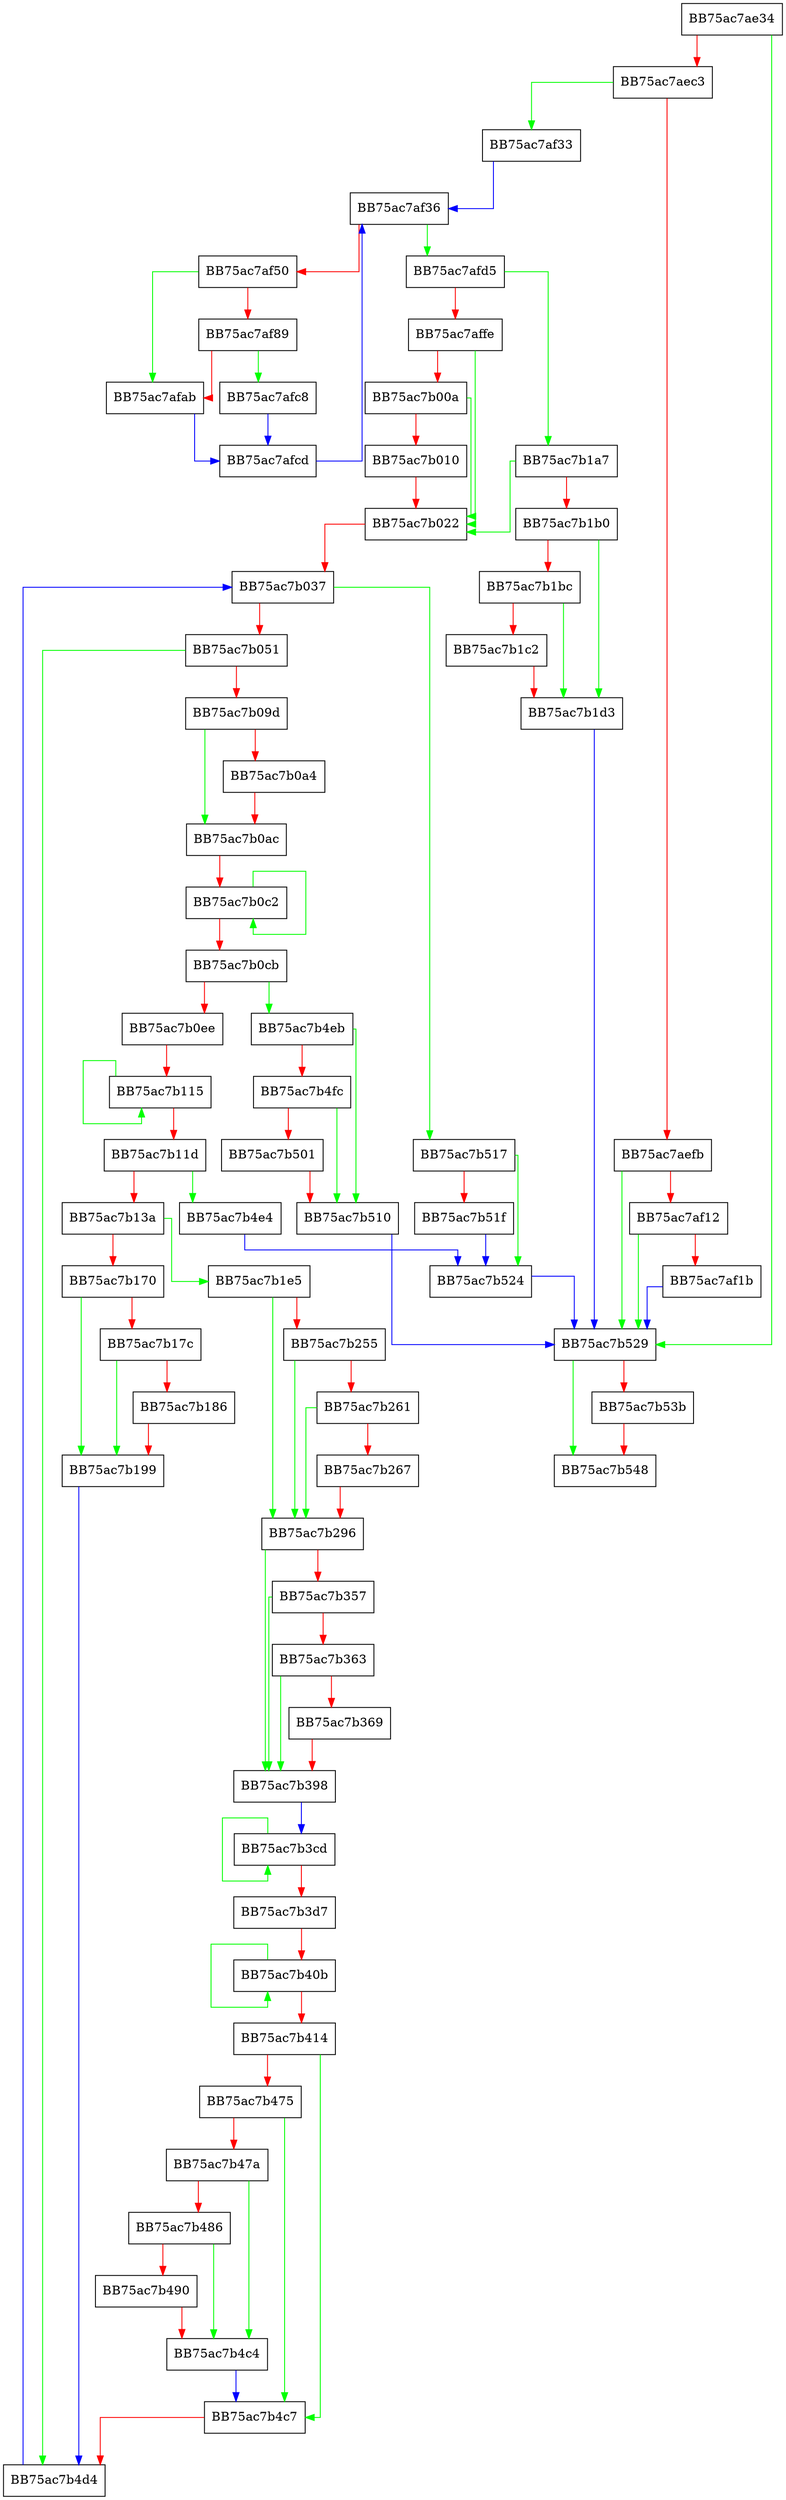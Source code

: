 digraph QuamgrRestoreEntryFilesInline {
  node [shape="box"];
  graph [splines=ortho];
  BB75ac7ae34 -> BB75ac7b529 [color="green"];
  BB75ac7ae34 -> BB75ac7aec3 [color="red"];
  BB75ac7aec3 -> BB75ac7af33 [color="green"];
  BB75ac7aec3 -> BB75ac7aefb [color="red"];
  BB75ac7aefb -> BB75ac7b529 [color="green"];
  BB75ac7aefb -> BB75ac7af12 [color="red"];
  BB75ac7af12 -> BB75ac7b529 [color="green"];
  BB75ac7af12 -> BB75ac7af1b [color="red"];
  BB75ac7af1b -> BB75ac7b529 [color="blue"];
  BB75ac7af33 -> BB75ac7af36 [color="blue"];
  BB75ac7af36 -> BB75ac7afd5 [color="green"];
  BB75ac7af36 -> BB75ac7af50 [color="red"];
  BB75ac7af50 -> BB75ac7afab [color="green"];
  BB75ac7af50 -> BB75ac7af89 [color="red"];
  BB75ac7af89 -> BB75ac7afc8 [color="green"];
  BB75ac7af89 -> BB75ac7afab [color="red"];
  BB75ac7afab -> BB75ac7afcd [color="blue"];
  BB75ac7afc8 -> BB75ac7afcd [color="blue"];
  BB75ac7afcd -> BB75ac7af36 [color="blue"];
  BB75ac7afd5 -> BB75ac7b1a7 [color="green"];
  BB75ac7afd5 -> BB75ac7affe [color="red"];
  BB75ac7affe -> BB75ac7b022 [color="green"];
  BB75ac7affe -> BB75ac7b00a [color="red"];
  BB75ac7b00a -> BB75ac7b022 [color="green"];
  BB75ac7b00a -> BB75ac7b010 [color="red"];
  BB75ac7b010 -> BB75ac7b022 [color="red"];
  BB75ac7b022 -> BB75ac7b037 [color="red"];
  BB75ac7b037 -> BB75ac7b517 [color="green"];
  BB75ac7b037 -> BB75ac7b051 [color="red"];
  BB75ac7b051 -> BB75ac7b4d4 [color="green"];
  BB75ac7b051 -> BB75ac7b09d [color="red"];
  BB75ac7b09d -> BB75ac7b0ac [color="green"];
  BB75ac7b09d -> BB75ac7b0a4 [color="red"];
  BB75ac7b0a4 -> BB75ac7b0ac [color="red"];
  BB75ac7b0ac -> BB75ac7b0c2 [color="red"];
  BB75ac7b0c2 -> BB75ac7b0c2 [color="green"];
  BB75ac7b0c2 -> BB75ac7b0cb [color="red"];
  BB75ac7b0cb -> BB75ac7b4eb [color="green"];
  BB75ac7b0cb -> BB75ac7b0ee [color="red"];
  BB75ac7b0ee -> BB75ac7b115 [color="red"];
  BB75ac7b115 -> BB75ac7b115 [color="green"];
  BB75ac7b115 -> BB75ac7b11d [color="red"];
  BB75ac7b11d -> BB75ac7b4e4 [color="green"];
  BB75ac7b11d -> BB75ac7b13a [color="red"];
  BB75ac7b13a -> BB75ac7b1e5 [color="green"];
  BB75ac7b13a -> BB75ac7b170 [color="red"];
  BB75ac7b170 -> BB75ac7b199 [color="green"];
  BB75ac7b170 -> BB75ac7b17c [color="red"];
  BB75ac7b17c -> BB75ac7b199 [color="green"];
  BB75ac7b17c -> BB75ac7b186 [color="red"];
  BB75ac7b186 -> BB75ac7b199 [color="red"];
  BB75ac7b199 -> BB75ac7b4d4 [color="blue"];
  BB75ac7b1a7 -> BB75ac7b022 [color="green"];
  BB75ac7b1a7 -> BB75ac7b1b0 [color="red"];
  BB75ac7b1b0 -> BB75ac7b1d3 [color="green"];
  BB75ac7b1b0 -> BB75ac7b1bc [color="red"];
  BB75ac7b1bc -> BB75ac7b1d3 [color="green"];
  BB75ac7b1bc -> BB75ac7b1c2 [color="red"];
  BB75ac7b1c2 -> BB75ac7b1d3 [color="red"];
  BB75ac7b1d3 -> BB75ac7b529 [color="blue"];
  BB75ac7b1e5 -> BB75ac7b296 [color="green"];
  BB75ac7b1e5 -> BB75ac7b255 [color="red"];
  BB75ac7b255 -> BB75ac7b296 [color="green"];
  BB75ac7b255 -> BB75ac7b261 [color="red"];
  BB75ac7b261 -> BB75ac7b296 [color="green"];
  BB75ac7b261 -> BB75ac7b267 [color="red"];
  BB75ac7b267 -> BB75ac7b296 [color="red"];
  BB75ac7b296 -> BB75ac7b398 [color="green"];
  BB75ac7b296 -> BB75ac7b357 [color="red"];
  BB75ac7b357 -> BB75ac7b398 [color="green"];
  BB75ac7b357 -> BB75ac7b363 [color="red"];
  BB75ac7b363 -> BB75ac7b398 [color="green"];
  BB75ac7b363 -> BB75ac7b369 [color="red"];
  BB75ac7b369 -> BB75ac7b398 [color="red"];
  BB75ac7b398 -> BB75ac7b3cd [color="blue"];
  BB75ac7b3cd -> BB75ac7b3cd [color="green"];
  BB75ac7b3cd -> BB75ac7b3d7 [color="red"];
  BB75ac7b3d7 -> BB75ac7b40b [color="red"];
  BB75ac7b40b -> BB75ac7b40b [color="green"];
  BB75ac7b40b -> BB75ac7b414 [color="red"];
  BB75ac7b414 -> BB75ac7b4c7 [color="green"];
  BB75ac7b414 -> BB75ac7b475 [color="red"];
  BB75ac7b475 -> BB75ac7b4c7 [color="green"];
  BB75ac7b475 -> BB75ac7b47a [color="red"];
  BB75ac7b47a -> BB75ac7b4c4 [color="green"];
  BB75ac7b47a -> BB75ac7b486 [color="red"];
  BB75ac7b486 -> BB75ac7b4c4 [color="green"];
  BB75ac7b486 -> BB75ac7b490 [color="red"];
  BB75ac7b490 -> BB75ac7b4c4 [color="red"];
  BB75ac7b4c4 -> BB75ac7b4c7 [color="blue"];
  BB75ac7b4c7 -> BB75ac7b4d4 [color="red"];
  BB75ac7b4d4 -> BB75ac7b037 [color="blue"];
  BB75ac7b4e4 -> BB75ac7b524 [color="blue"];
  BB75ac7b4eb -> BB75ac7b510 [color="green"];
  BB75ac7b4eb -> BB75ac7b4fc [color="red"];
  BB75ac7b4fc -> BB75ac7b510 [color="green"];
  BB75ac7b4fc -> BB75ac7b501 [color="red"];
  BB75ac7b501 -> BB75ac7b510 [color="red"];
  BB75ac7b510 -> BB75ac7b529 [color="blue"];
  BB75ac7b517 -> BB75ac7b524 [color="green"];
  BB75ac7b517 -> BB75ac7b51f [color="red"];
  BB75ac7b51f -> BB75ac7b524 [color="blue"];
  BB75ac7b524 -> BB75ac7b529 [color="blue"];
  BB75ac7b529 -> BB75ac7b548 [color="green"];
  BB75ac7b529 -> BB75ac7b53b [color="red"];
  BB75ac7b53b -> BB75ac7b548 [color="red"];
}